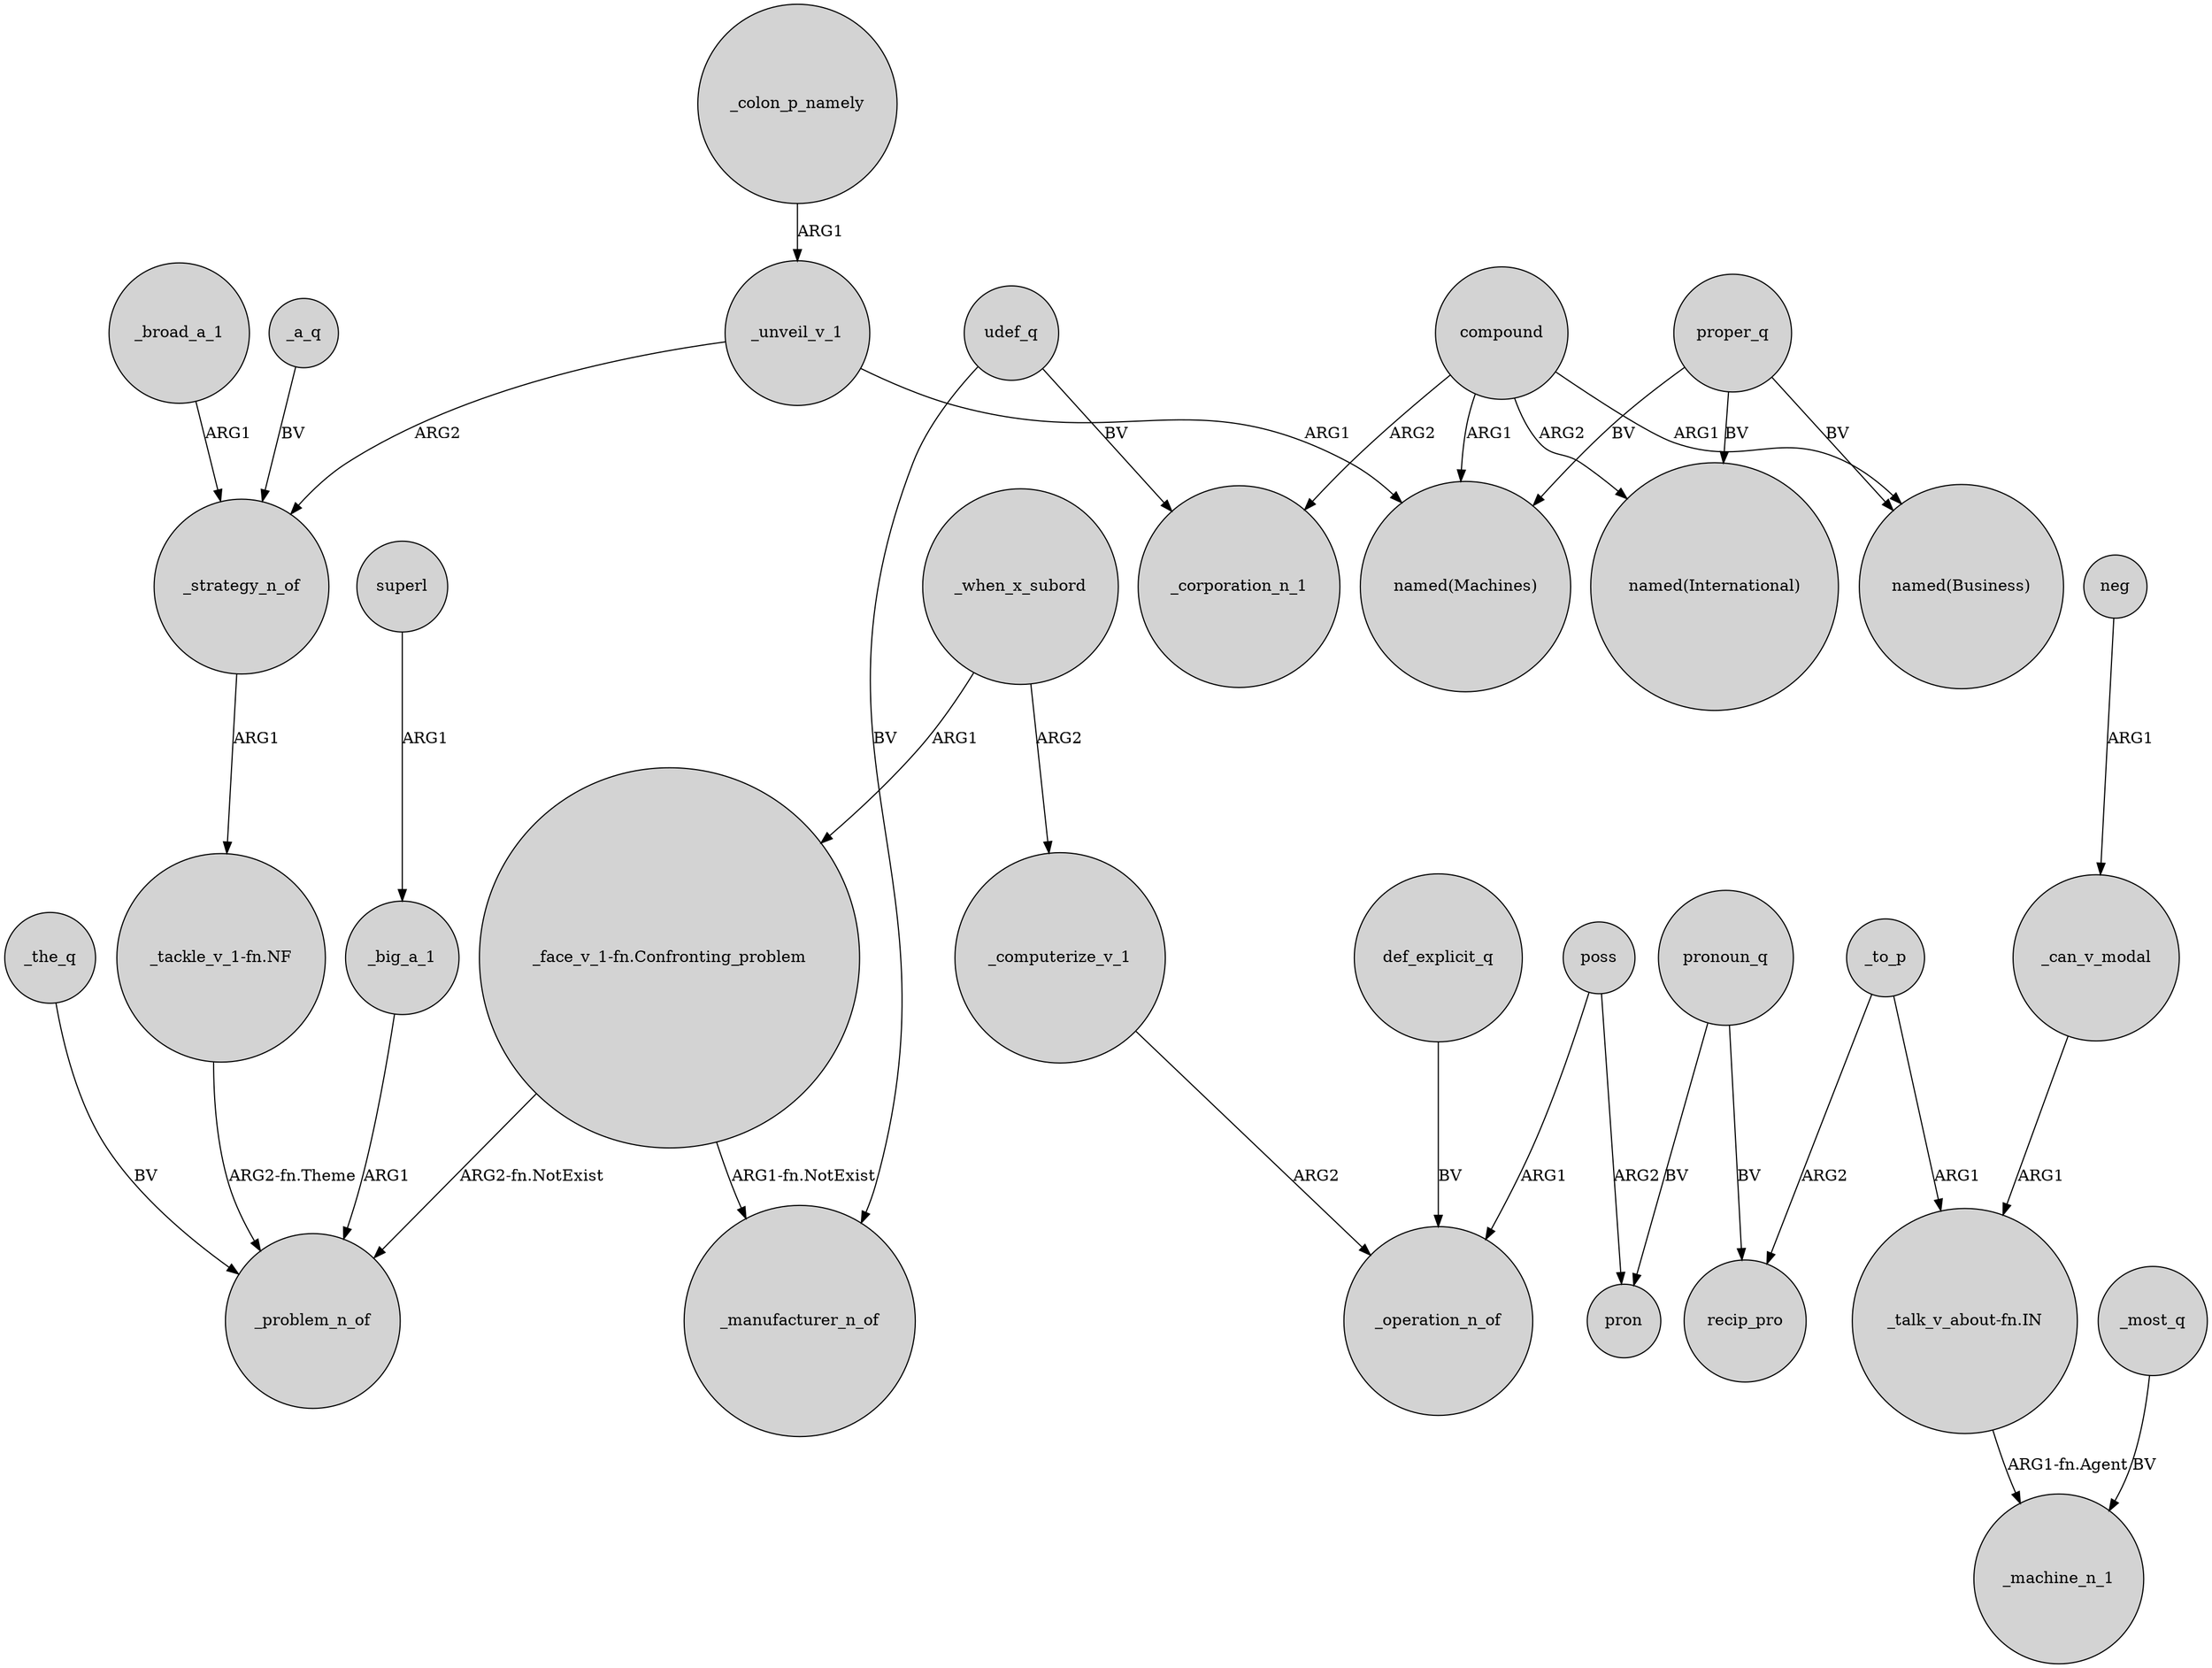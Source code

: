 digraph {
	node [shape=circle style=filled]
	_unveil_v_1 -> _strategy_n_of [label=ARG2]
	poss -> pron [label=ARG2]
	poss -> _operation_n_of [label=ARG1]
	proper_q -> "named(Business)" [label=BV]
	_broad_a_1 -> _strategy_n_of [label=ARG1]
	_the_q -> _problem_n_of [label=BV]
	_to_p -> "_talk_v_about-fn.IN" [label=ARG1]
	compound -> _corporation_n_1 [label=ARG2]
	"_face_v_1-fn.Confronting_problem" -> _problem_n_of [label="ARG2-fn.NotExist"]
	compound -> "named(Machines)" [label=ARG1]
	_strategy_n_of -> "_tackle_v_1-fn.NF" [label=ARG1]
	_computerize_v_1 -> _operation_n_of [label=ARG2]
	_when_x_subord -> "_face_v_1-fn.Confronting_problem" [label=ARG1]
	_can_v_modal -> "_talk_v_about-fn.IN" [label=ARG1]
	udef_q -> _manufacturer_n_of [label=BV]
	_unveil_v_1 -> "named(Machines)" [label=ARG1]
	_when_x_subord -> _computerize_v_1 [label=ARG2]
	udef_q -> _corporation_n_1 [label=BV]
	pronoun_q -> pron [label=BV]
	def_explicit_q -> _operation_n_of [label=BV]
	_colon_p_namely -> _unveil_v_1 [label=ARG1]
	"_talk_v_about-fn.IN" -> _machine_n_1 [label="ARG1-fn.Agent"]
	pronoun_q -> recip_pro [label=BV]
	_most_q -> _machine_n_1 [label=BV]
	compound -> "named(International)" [label=ARG2]
	compound -> "named(Business)" [label=ARG1]
	"_tackle_v_1-fn.NF" -> _problem_n_of [label="ARG2-fn.Theme"]
	"_face_v_1-fn.Confronting_problem" -> _manufacturer_n_of [label="ARG1-fn.NotExist"]
	_big_a_1 -> _problem_n_of [label=ARG1]
	superl -> _big_a_1 [label=ARG1]
	_to_p -> recip_pro [label=ARG2]
	proper_q -> "named(Machines)" [label=BV]
	neg -> _can_v_modal [label=ARG1]
	_a_q -> _strategy_n_of [label=BV]
	proper_q -> "named(International)" [label=BV]
}
